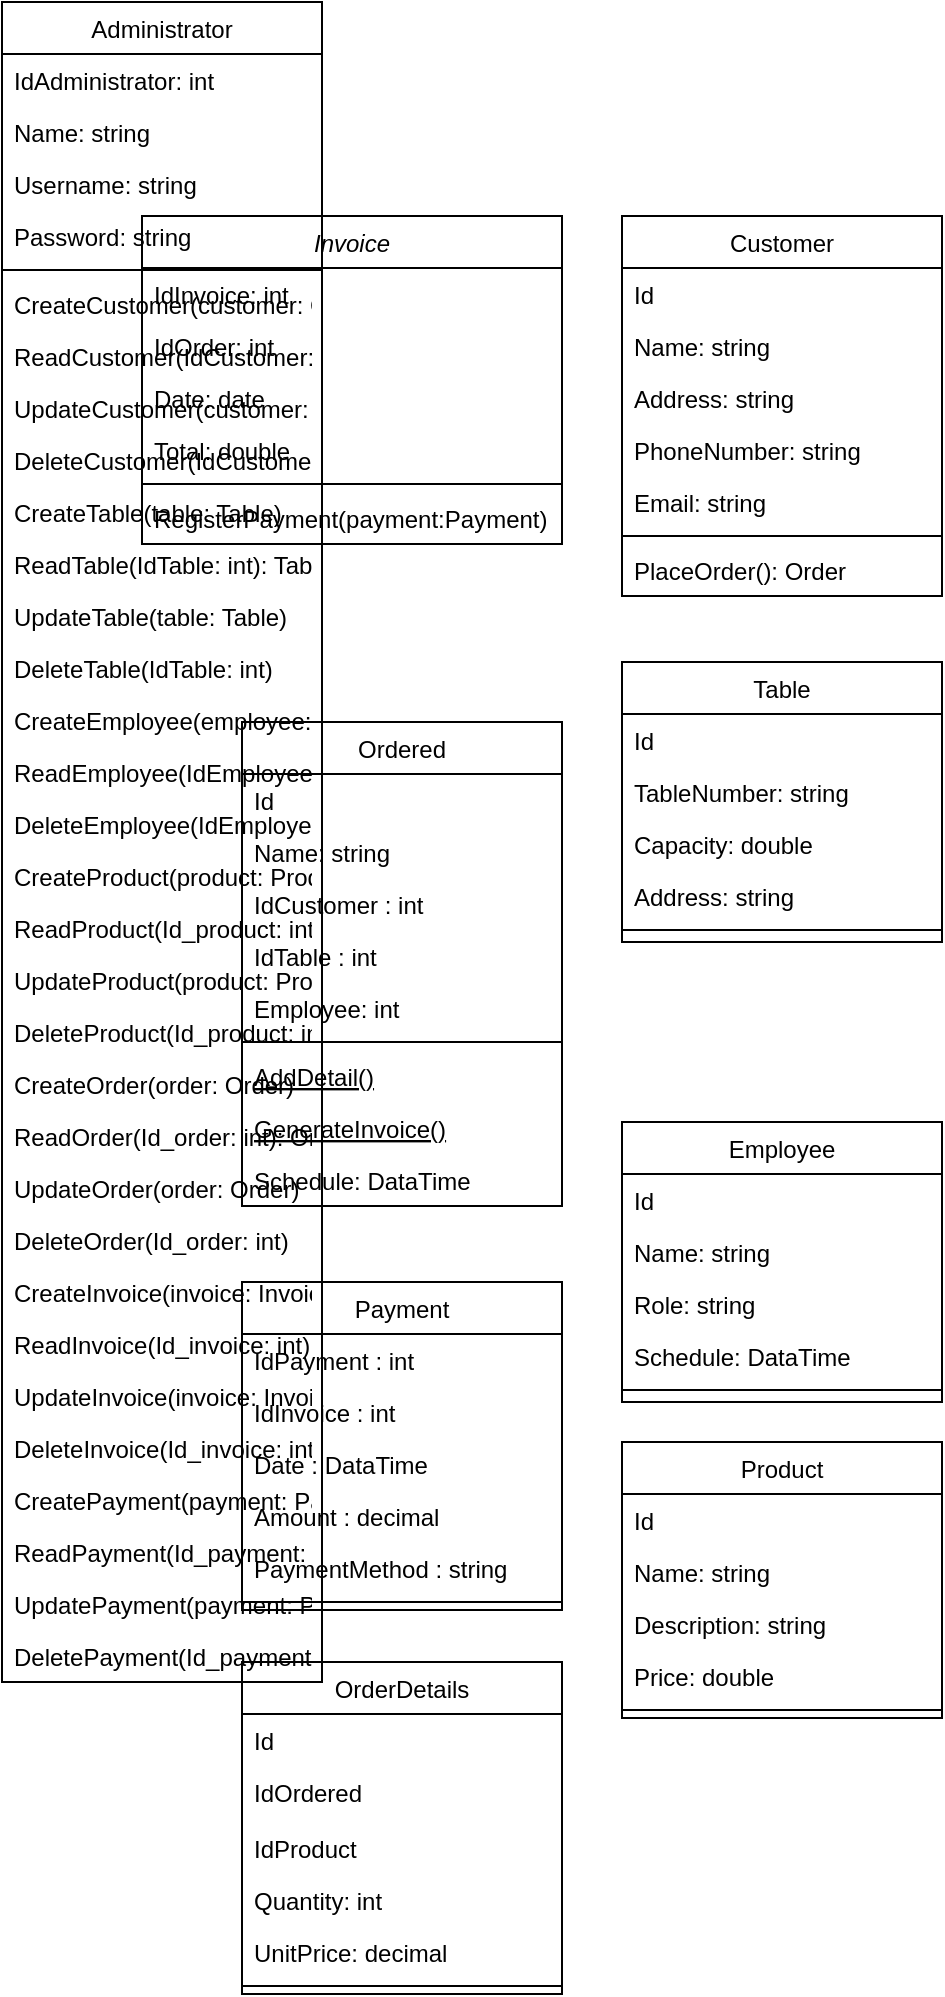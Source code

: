 <mxfile version="24.7.8" pages="2">
  <diagram id="C5RBs43oDa-KdzZeNtuy" name="Page-1">
    <mxGraphModel dx="340" dy="378" grid="1" gridSize="10" guides="1" tooltips="1" connect="1" arrows="1" fold="1" page="1" pageScale="1" pageWidth="827" pageHeight="1169" math="0" shadow="0">
      <root>
        <mxCell id="WIyWlLk6GJQsqaUBKTNV-0" />
        <mxCell id="WIyWlLk6GJQsqaUBKTNV-1" parent="WIyWlLk6GJQsqaUBKTNV-0" />
        <mxCell id="zkfFHV4jXpPFQw0GAbJ--0" value="Invoice" style="swimlane;fontStyle=2;align=center;verticalAlign=top;childLayout=stackLayout;horizontal=1;startSize=26;horizontalStack=0;resizeParent=1;resizeLast=0;collapsible=1;marginBottom=0;rounded=0;shadow=0;strokeWidth=1;" parent="WIyWlLk6GJQsqaUBKTNV-1" vertex="1">
          <mxGeometry x="70" y="107" width="210" height="164" as="geometry">
            <mxRectangle x="230" y="140" width="160" height="26" as="alternateBounds" />
          </mxGeometry>
        </mxCell>
        <mxCell id="zkfFHV4jXpPFQw0GAbJ--1" value="IdInvoice: int " style="text;align=left;verticalAlign=top;spacingLeft=4;spacingRight=4;overflow=hidden;rotatable=0;points=[[0,0.5],[1,0.5]];portConstraint=eastwest;" parent="zkfFHV4jXpPFQw0GAbJ--0" vertex="1">
          <mxGeometry y="26" width="210" height="26" as="geometry" />
        </mxCell>
        <mxCell id="zkfFHV4jXpPFQw0GAbJ--2" value="IdOrder: int" style="text;align=left;verticalAlign=top;spacingLeft=4;spacingRight=4;overflow=hidden;rotatable=0;points=[[0,0.5],[1,0.5]];portConstraint=eastwest;rounded=0;shadow=0;html=0;" parent="zkfFHV4jXpPFQw0GAbJ--0" vertex="1">
          <mxGeometry y="52" width="210" height="26" as="geometry" />
        </mxCell>
        <mxCell id="zkfFHV4jXpPFQw0GAbJ--3" value="Date: date" style="text;align=left;verticalAlign=top;spacingLeft=4;spacingRight=4;overflow=hidden;rotatable=0;points=[[0,0.5],[1,0.5]];portConstraint=eastwest;rounded=0;shadow=0;html=0;" parent="zkfFHV4jXpPFQw0GAbJ--0" vertex="1">
          <mxGeometry y="78" width="210" height="26" as="geometry" />
        </mxCell>
        <mxCell id="hzRRocNcZHsW6EGWAiS4-25" value="Total: double" style="text;align=left;verticalAlign=top;spacingLeft=4;spacingRight=4;overflow=hidden;rotatable=0;points=[[0,0.5],[1,0.5]];portConstraint=eastwest;rounded=0;shadow=0;html=0;" vertex="1" parent="zkfFHV4jXpPFQw0GAbJ--0">
          <mxGeometry y="104" width="210" height="26" as="geometry" />
        </mxCell>
        <mxCell id="zkfFHV4jXpPFQw0GAbJ--4" value="" style="line;html=1;strokeWidth=1;align=left;verticalAlign=middle;spacingTop=-1;spacingLeft=3;spacingRight=3;rotatable=0;labelPosition=right;points=[];portConstraint=eastwest;" parent="zkfFHV4jXpPFQw0GAbJ--0" vertex="1">
          <mxGeometry y="130" width="210" height="8" as="geometry" />
        </mxCell>
        <mxCell id="zkfFHV4jXpPFQw0GAbJ--5" value="RegisterPayment(payment:Payment)" style="text;align=left;verticalAlign=top;spacingLeft=4;spacingRight=4;overflow=hidden;rotatable=0;points=[[0,0.5],[1,0.5]];portConstraint=eastwest;" parent="zkfFHV4jXpPFQw0GAbJ--0" vertex="1">
          <mxGeometry y="138" width="210" height="26" as="geometry" />
        </mxCell>
        <mxCell id="zkfFHV4jXpPFQw0GAbJ--6" value="Ordered" style="swimlane;fontStyle=0;align=center;verticalAlign=top;childLayout=stackLayout;horizontal=1;startSize=26;horizontalStack=0;resizeParent=1;resizeLast=0;collapsible=1;marginBottom=0;rounded=0;shadow=0;strokeWidth=1;" parent="WIyWlLk6GJQsqaUBKTNV-1" vertex="1">
          <mxGeometry x="120" y="360" width="160" height="242" as="geometry">
            <mxRectangle x="130" y="380" width="160" height="26" as="alternateBounds" />
          </mxGeometry>
        </mxCell>
        <mxCell id="zkfFHV4jXpPFQw0GAbJ--7" value="Id" style="text;align=left;verticalAlign=top;spacingLeft=4;spacingRight=4;overflow=hidden;rotatable=0;points=[[0,0.5],[1,0.5]];portConstraint=eastwest;" parent="zkfFHV4jXpPFQw0GAbJ--6" vertex="1">
          <mxGeometry y="26" width="160" height="26" as="geometry" />
        </mxCell>
        <mxCell id="zkfFHV4jXpPFQw0GAbJ--8" value="Name: string" style="text;align=left;verticalAlign=top;spacingLeft=4;spacingRight=4;overflow=hidden;rotatable=0;points=[[0,0.5],[1,0.5]];portConstraint=eastwest;rounded=0;shadow=0;html=0;" parent="zkfFHV4jXpPFQw0GAbJ--6" vertex="1">
          <mxGeometry y="52" width="160" height="26" as="geometry" />
        </mxCell>
        <mxCell id="iAmSxObT79D5jh0mBVo4-14" value="IdCustomer : int" style="text;align=left;verticalAlign=top;spacingLeft=4;spacingRight=4;overflow=hidden;rotatable=0;points=[[0,0.5],[1,0.5]];portConstraint=eastwest;rounded=0;shadow=0;html=0;" vertex="1" parent="zkfFHV4jXpPFQw0GAbJ--6">
          <mxGeometry y="78" width="160" height="26" as="geometry" />
        </mxCell>
        <mxCell id="iAmSxObT79D5jh0mBVo4-15" value="IdTable : int" style="text;align=left;verticalAlign=top;spacingLeft=4;spacingRight=4;overflow=hidden;rotatable=0;points=[[0,0.5],[1,0.5]];portConstraint=eastwest;rounded=0;shadow=0;html=0;" vertex="1" parent="zkfFHV4jXpPFQw0GAbJ--6">
          <mxGeometry y="104" width="160" height="26" as="geometry" />
        </mxCell>
        <mxCell id="8gGXd_3OLNsaY1l45o4x-10" value="Employee: int" style="text;align=left;verticalAlign=top;spacingLeft=4;spacingRight=4;overflow=hidden;rotatable=0;points=[[0,0.5],[1,0.5]];portConstraint=eastwest;rounded=0;shadow=0;html=0;" vertex="1" parent="zkfFHV4jXpPFQw0GAbJ--6">
          <mxGeometry y="130" width="160" height="26" as="geometry" />
        </mxCell>
        <mxCell id="zkfFHV4jXpPFQw0GAbJ--9" value="" style="line;html=1;strokeWidth=1;align=left;verticalAlign=middle;spacingTop=-1;spacingLeft=3;spacingRight=3;rotatable=0;labelPosition=right;points=[];portConstraint=eastwest;" parent="zkfFHV4jXpPFQw0GAbJ--6" vertex="1">
          <mxGeometry y="156" width="160" height="8" as="geometry" />
        </mxCell>
        <mxCell id="zkfFHV4jXpPFQw0GAbJ--10" value="AddDetail()" style="text;align=left;verticalAlign=top;spacingLeft=4;spacingRight=4;overflow=hidden;rotatable=0;points=[[0,0.5],[1,0.5]];portConstraint=eastwest;fontStyle=4" parent="zkfFHV4jXpPFQw0GAbJ--6" vertex="1">
          <mxGeometry y="164" width="160" height="26" as="geometry" />
        </mxCell>
        <mxCell id="iAmSxObT79D5jh0mBVo4-19" value="GenerateInvoice()" style="text;align=left;verticalAlign=top;spacingLeft=4;spacingRight=4;overflow=hidden;rotatable=0;points=[[0,0.5],[1,0.5]];portConstraint=eastwest;fontStyle=4" vertex="1" parent="zkfFHV4jXpPFQw0GAbJ--6">
          <mxGeometry y="190" width="160" height="26" as="geometry" />
        </mxCell>
        <mxCell id="8gGXd_3OLNsaY1l45o4x-12" value="Schedule: DataTime" style="text;align=left;verticalAlign=top;spacingLeft=4;spacingRight=4;overflow=hidden;rotatable=0;points=[[0,0.5],[1,0.5]];portConstraint=eastwest;rounded=0;shadow=0;html=0;" vertex="1" parent="zkfFHV4jXpPFQw0GAbJ--6">
          <mxGeometry y="216" width="160" height="26" as="geometry" />
        </mxCell>
        <mxCell id="zkfFHV4jXpPFQw0GAbJ--17" value="Customer" style="swimlane;fontStyle=0;align=center;verticalAlign=top;childLayout=stackLayout;horizontal=1;startSize=26;horizontalStack=0;resizeParent=1;resizeLast=0;collapsible=1;marginBottom=0;rounded=0;shadow=0;strokeWidth=1;" parent="WIyWlLk6GJQsqaUBKTNV-1" vertex="1">
          <mxGeometry x="310" y="107" width="160" height="190" as="geometry">
            <mxRectangle x="550" y="140" width="160" height="26" as="alternateBounds" />
          </mxGeometry>
        </mxCell>
        <mxCell id="zkfFHV4jXpPFQw0GAbJ--18" value="Id" style="text;align=left;verticalAlign=top;spacingLeft=4;spacingRight=4;overflow=hidden;rotatable=0;points=[[0,0.5],[1,0.5]];portConstraint=eastwest;" parent="zkfFHV4jXpPFQw0GAbJ--17" vertex="1">
          <mxGeometry y="26" width="160" height="26" as="geometry" />
        </mxCell>
        <mxCell id="zkfFHV4jXpPFQw0GAbJ--19" value="Name: string" style="text;align=left;verticalAlign=top;spacingLeft=4;spacingRight=4;overflow=hidden;rotatable=0;points=[[0,0.5],[1,0.5]];portConstraint=eastwest;rounded=0;shadow=0;html=0;" parent="zkfFHV4jXpPFQw0GAbJ--17" vertex="1">
          <mxGeometry y="52" width="160" height="26" as="geometry" />
        </mxCell>
        <mxCell id="zkfFHV4jXpPFQw0GAbJ--20" value="Address: string" style="text;align=left;verticalAlign=top;spacingLeft=4;spacingRight=4;overflow=hidden;rotatable=0;points=[[0,0.5],[1,0.5]];portConstraint=eastwest;rounded=0;shadow=0;html=0;" parent="zkfFHV4jXpPFQw0GAbJ--17" vertex="1">
          <mxGeometry y="78" width="160" height="26" as="geometry" />
        </mxCell>
        <mxCell id="zkfFHV4jXpPFQw0GAbJ--22" value="PhoneNumber: string" style="text;align=left;verticalAlign=top;spacingLeft=4;spacingRight=4;overflow=hidden;rotatable=0;points=[[0,0.5],[1,0.5]];portConstraint=eastwest;rounded=0;shadow=0;html=0;" parent="zkfFHV4jXpPFQw0GAbJ--17" vertex="1">
          <mxGeometry y="104" width="160" height="26" as="geometry" />
        </mxCell>
        <mxCell id="hzRRocNcZHsW6EGWAiS4-0" value="Email: string" style="text;align=left;verticalAlign=top;spacingLeft=4;spacingRight=4;overflow=hidden;rotatable=0;points=[[0,0.5],[1,0.5]];portConstraint=eastwest;rounded=0;shadow=0;html=0;" vertex="1" parent="zkfFHV4jXpPFQw0GAbJ--17">
          <mxGeometry y="130" width="160" height="26" as="geometry" />
        </mxCell>
        <mxCell id="zkfFHV4jXpPFQw0GAbJ--23" value="" style="line;html=1;strokeWidth=1;align=left;verticalAlign=middle;spacingTop=-1;spacingLeft=3;spacingRight=3;rotatable=0;labelPosition=right;points=[];portConstraint=eastwest;" parent="zkfFHV4jXpPFQw0GAbJ--17" vertex="1">
          <mxGeometry y="156" width="160" height="8" as="geometry" />
        </mxCell>
        <mxCell id="zkfFHV4jXpPFQw0GAbJ--25" value="PlaceOrder(): Order" style="text;align=left;verticalAlign=top;spacingLeft=4;spacingRight=4;overflow=hidden;rotatable=0;points=[[0,0.5],[1,0.5]];portConstraint=eastwest;" parent="zkfFHV4jXpPFQw0GAbJ--17" vertex="1">
          <mxGeometry y="164" width="160" height="26" as="geometry" />
        </mxCell>
        <mxCell id="8gGXd_3OLNsaY1l45o4x-0" value="Table" style="swimlane;fontStyle=0;align=center;verticalAlign=top;childLayout=stackLayout;horizontal=1;startSize=26;horizontalStack=0;resizeParent=1;resizeLast=0;collapsible=1;marginBottom=0;rounded=0;shadow=0;strokeWidth=1;" vertex="1" parent="WIyWlLk6GJQsqaUBKTNV-1">
          <mxGeometry x="310" y="330" width="160" height="140" as="geometry">
            <mxRectangle x="130" y="380" width="160" height="26" as="alternateBounds" />
          </mxGeometry>
        </mxCell>
        <mxCell id="8gGXd_3OLNsaY1l45o4x-1" value="Id" style="text;align=left;verticalAlign=top;spacingLeft=4;spacingRight=4;overflow=hidden;rotatable=0;points=[[0,0.5],[1,0.5]];portConstraint=eastwest;" vertex="1" parent="8gGXd_3OLNsaY1l45o4x-0">
          <mxGeometry y="26" width="160" height="26" as="geometry" />
        </mxCell>
        <mxCell id="8gGXd_3OLNsaY1l45o4x-2" value="TableNumber: string" style="text;align=left;verticalAlign=top;spacingLeft=4;spacingRight=4;overflow=hidden;rotatable=0;points=[[0,0.5],[1,0.5]];portConstraint=eastwest;rounded=0;shadow=0;html=0;" vertex="1" parent="8gGXd_3OLNsaY1l45o4x-0">
          <mxGeometry y="52" width="160" height="26" as="geometry" />
        </mxCell>
        <mxCell id="8gGXd_3OLNsaY1l45o4x-6" value="Capacity: double" style="text;align=left;verticalAlign=top;spacingLeft=4;spacingRight=4;overflow=hidden;rotatable=0;points=[[0,0.5],[1,0.5]];portConstraint=eastwest;rounded=0;shadow=0;html=0;" vertex="1" parent="8gGXd_3OLNsaY1l45o4x-0">
          <mxGeometry y="78" width="160" height="26" as="geometry" />
        </mxCell>
        <mxCell id="8gGXd_3OLNsaY1l45o4x-7" value="Address: string" style="text;align=left;verticalAlign=top;spacingLeft=4;spacingRight=4;overflow=hidden;rotatable=0;points=[[0,0.5],[1,0.5]];portConstraint=eastwest;rounded=0;shadow=0;html=0;" vertex="1" parent="8gGXd_3OLNsaY1l45o4x-0">
          <mxGeometry y="104" width="160" height="26" as="geometry" />
        </mxCell>
        <mxCell id="8gGXd_3OLNsaY1l45o4x-3" value="" style="line;html=1;strokeWidth=1;align=left;verticalAlign=middle;spacingTop=-1;spacingLeft=3;spacingRight=3;rotatable=0;labelPosition=right;points=[];portConstraint=eastwest;" vertex="1" parent="8gGXd_3OLNsaY1l45o4x-0">
          <mxGeometry y="130" width="160" height="8" as="geometry" />
        </mxCell>
        <mxCell id="8gGXd_3OLNsaY1l45o4x-13" value="Employee" style="swimlane;fontStyle=0;align=center;verticalAlign=top;childLayout=stackLayout;horizontal=1;startSize=26;horizontalStack=0;resizeParent=1;resizeLast=0;collapsible=1;marginBottom=0;rounded=0;shadow=0;strokeWidth=1;" vertex="1" parent="WIyWlLk6GJQsqaUBKTNV-1">
          <mxGeometry x="310" y="560" width="160" height="140" as="geometry">
            <mxRectangle x="130" y="380" width="160" height="26" as="alternateBounds" />
          </mxGeometry>
        </mxCell>
        <mxCell id="8gGXd_3OLNsaY1l45o4x-14" value="Id" style="text;align=left;verticalAlign=top;spacingLeft=4;spacingRight=4;overflow=hidden;rotatable=0;points=[[0,0.5],[1,0.5]];portConstraint=eastwest;" vertex="1" parent="8gGXd_3OLNsaY1l45o4x-13">
          <mxGeometry y="26" width="160" height="26" as="geometry" />
        </mxCell>
        <mxCell id="8gGXd_3OLNsaY1l45o4x-15" value="Name: string" style="text;align=left;verticalAlign=top;spacingLeft=4;spacingRight=4;overflow=hidden;rotatable=0;points=[[0,0.5],[1,0.5]];portConstraint=eastwest;rounded=0;shadow=0;html=0;" vertex="1" parent="8gGXd_3OLNsaY1l45o4x-13">
          <mxGeometry y="52" width="160" height="26" as="geometry" />
        </mxCell>
        <mxCell id="8gGXd_3OLNsaY1l45o4x-16" value="Role: string" style="text;align=left;verticalAlign=top;spacingLeft=4;spacingRight=4;overflow=hidden;rotatable=0;points=[[0,0.5],[1,0.5]];portConstraint=eastwest;rounded=0;shadow=0;html=0;" vertex="1" parent="8gGXd_3OLNsaY1l45o4x-13">
          <mxGeometry y="78" width="160" height="26" as="geometry" />
        </mxCell>
        <mxCell id="8gGXd_3OLNsaY1l45o4x-17" value="Schedule: DataTime" style="text;align=left;verticalAlign=top;spacingLeft=4;spacingRight=4;overflow=hidden;rotatable=0;points=[[0,0.5],[1,0.5]];portConstraint=eastwest;rounded=0;shadow=0;html=0;" vertex="1" parent="8gGXd_3OLNsaY1l45o4x-13">
          <mxGeometry y="104" width="160" height="26" as="geometry" />
        </mxCell>
        <mxCell id="8gGXd_3OLNsaY1l45o4x-18" value="" style="line;html=1;strokeWidth=1;align=left;verticalAlign=middle;spacingTop=-1;spacingLeft=3;spacingRight=3;rotatable=0;labelPosition=right;points=[];portConstraint=eastwest;" vertex="1" parent="8gGXd_3OLNsaY1l45o4x-13">
          <mxGeometry y="130" width="160" height="8" as="geometry" />
        </mxCell>
        <mxCell id="hzRRocNcZHsW6EGWAiS4-16" value="Product" style="swimlane;fontStyle=0;align=center;verticalAlign=top;childLayout=stackLayout;horizontal=1;startSize=26;horizontalStack=0;resizeParent=1;resizeLast=0;collapsible=1;marginBottom=0;rounded=0;shadow=0;strokeWidth=1;" vertex="1" parent="WIyWlLk6GJQsqaUBKTNV-1">
          <mxGeometry x="310" y="720" width="160" height="138" as="geometry">
            <mxRectangle x="550" y="140" width="160" height="26" as="alternateBounds" />
          </mxGeometry>
        </mxCell>
        <mxCell id="hzRRocNcZHsW6EGWAiS4-17" value="Id" style="text;align=left;verticalAlign=top;spacingLeft=4;spacingRight=4;overflow=hidden;rotatable=0;points=[[0,0.5],[1,0.5]];portConstraint=eastwest;" vertex="1" parent="hzRRocNcZHsW6EGWAiS4-16">
          <mxGeometry y="26" width="160" height="26" as="geometry" />
        </mxCell>
        <mxCell id="hzRRocNcZHsW6EGWAiS4-18" value="Name: string" style="text;align=left;verticalAlign=top;spacingLeft=4;spacingRight=4;overflow=hidden;rotatable=0;points=[[0,0.5],[1,0.5]];portConstraint=eastwest;rounded=0;shadow=0;html=0;" vertex="1" parent="hzRRocNcZHsW6EGWAiS4-16">
          <mxGeometry y="52" width="160" height="26" as="geometry" />
        </mxCell>
        <mxCell id="hzRRocNcZHsW6EGWAiS4-19" value="Description: string" style="text;align=left;verticalAlign=top;spacingLeft=4;spacingRight=4;overflow=hidden;rotatable=0;points=[[0,0.5],[1,0.5]];portConstraint=eastwest;rounded=0;shadow=0;html=0;" vertex="1" parent="hzRRocNcZHsW6EGWAiS4-16">
          <mxGeometry y="78" width="160" height="26" as="geometry" />
        </mxCell>
        <mxCell id="hzRRocNcZHsW6EGWAiS4-20" value="Price: double" style="text;align=left;verticalAlign=top;spacingLeft=4;spacingRight=4;overflow=hidden;rotatable=0;points=[[0,0.5],[1,0.5]];portConstraint=eastwest;rounded=0;shadow=0;html=0;" vertex="1" parent="hzRRocNcZHsW6EGWAiS4-16">
          <mxGeometry y="104" width="160" height="26" as="geometry" />
        </mxCell>
        <mxCell id="hzRRocNcZHsW6EGWAiS4-22" value="" style="line;html=1;strokeWidth=1;align=left;verticalAlign=middle;spacingTop=-1;spacingLeft=3;spacingRight=3;rotatable=0;labelPosition=right;points=[];portConstraint=eastwest;" vertex="1" parent="hzRRocNcZHsW6EGWAiS4-16">
          <mxGeometry y="130" width="160" height="8" as="geometry" />
        </mxCell>
        <mxCell id="iAmSxObT79D5jh0mBVo4-26" value="Payment" style="swimlane;fontStyle=0;align=center;verticalAlign=top;childLayout=stackLayout;horizontal=1;startSize=26;horizontalStack=0;resizeParent=1;resizeLast=0;collapsible=1;marginBottom=0;rounded=0;shadow=0;strokeWidth=1;" vertex="1" parent="WIyWlLk6GJQsqaUBKTNV-1">
          <mxGeometry x="120" y="640" width="160" height="164" as="geometry">
            <mxRectangle x="130" y="380" width="160" height="26" as="alternateBounds" />
          </mxGeometry>
        </mxCell>
        <mxCell id="iAmSxObT79D5jh0mBVo4-27" value="IdPayment : int" style="text;align=left;verticalAlign=top;spacingLeft=4;spacingRight=4;overflow=hidden;rotatable=0;points=[[0,0.5],[1,0.5]];portConstraint=eastwest;" vertex="1" parent="iAmSxObT79D5jh0mBVo4-26">
          <mxGeometry y="26" width="160" height="26" as="geometry" />
        </mxCell>
        <mxCell id="iAmSxObT79D5jh0mBVo4-35" value="IdInvoice : int" style="text;align=left;verticalAlign=top;spacingLeft=4;spacingRight=4;overflow=hidden;rotatable=0;points=[[0,0.5],[1,0.5]];portConstraint=eastwest;" vertex="1" parent="iAmSxObT79D5jh0mBVo4-26">
          <mxGeometry y="52" width="160" height="26" as="geometry" />
        </mxCell>
        <mxCell id="iAmSxObT79D5jh0mBVo4-28" value="Date : DataTime" style="text;align=left;verticalAlign=top;spacingLeft=4;spacingRight=4;overflow=hidden;rotatable=0;points=[[0,0.5],[1,0.5]];portConstraint=eastwest;rounded=0;shadow=0;html=0;" vertex="1" parent="iAmSxObT79D5jh0mBVo4-26">
          <mxGeometry y="78" width="160" height="26" as="geometry" />
        </mxCell>
        <mxCell id="iAmSxObT79D5jh0mBVo4-29" value="Amount : decimal" style="text;align=left;verticalAlign=top;spacingLeft=4;spacingRight=4;overflow=hidden;rotatable=0;points=[[0,0.5],[1,0.5]];portConstraint=eastwest;rounded=0;shadow=0;html=0;" vertex="1" parent="iAmSxObT79D5jh0mBVo4-26">
          <mxGeometry y="104" width="160" height="26" as="geometry" />
        </mxCell>
        <mxCell id="iAmSxObT79D5jh0mBVo4-30" value="PaymentMethod : string" style="text;align=left;verticalAlign=top;spacingLeft=4;spacingRight=4;overflow=hidden;rotatable=0;points=[[0,0.5],[1,0.5]];portConstraint=eastwest;rounded=0;shadow=0;html=0;" vertex="1" parent="iAmSxObT79D5jh0mBVo4-26">
          <mxGeometry y="130" width="160" height="26" as="geometry" />
        </mxCell>
        <mxCell id="iAmSxObT79D5jh0mBVo4-32" value="" style="line;html=1;strokeWidth=1;align=left;verticalAlign=middle;spacingTop=-1;spacingLeft=3;spacingRight=3;rotatable=0;labelPosition=right;points=[];portConstraint=eastwest;" vertex="1" parent="iAmSxObT79D5jh0mBVo4-26">
          <mxGeometry y="156" width="160" height="8" as="geometry" />
        </mxCell>
        <mxCell id="8gGXd_3OLNsaY1l45o4x-22" value="OrderDetails" style="swimlane;fontStyle=0;align=center;verticalAlign=top;childLayout=stackLayout;horizontal=1;startSize=26;horizontalStack=0;resizeParent=1;resizeLast=0;collapsible=1;marginBottom=0;rounded=0;shadow=0;strokeWidth=1;" vertex="1" parent="WIyWlLk6GJQsqaUBKTNV-1">
          <mxGeometry x="120" y="830" width="160" height="166" as="geometry">
            <mxRectangle x="130" y="380" width="160" height="26" as="alternateBounds" />
          </mxGeometry>
        </mxCell>
        <mxCell id="8gGXd_3OLNsaY1l45o4x-23" value="Id" style="text;align=left;verticalAlign=top;spacingLeft=4;spacingRight=4;overflow=hidden;rotatable=0;points=[[0,0.5],[1,0.5]];portConstraint=eastwest;" vertex="1" parent="8gGXd_3OLNsaY1l45o4x-22">
          <mxGeometry y="26" width="160" height="26" as="geometry" />
        </mxCell>
        <mxCell id="8gGXd_3OLNsaY1l45o4x-24" value="IdOrdered" style="text;align=left;verticalAlign=top;spacingLeft=4;spacingRight=4;overflow=hidden;rotatable=0;points=[[0,0.5],[1,0.5]];portConstraint=eastwest;rounded=0;shadow=0;html=0;" vertex="1" parent="8gGXd_3OLNsaY1l45o4x-22">
          <mxGeometry y="52" width="160" height="28" as="geometry" />
        </mxCell>
        <mxCell id="8gGXd_3OLNsaY1l45o4x-25" value="IdProduct" style="text;align=left;verticalAlign=top;spacingLeft=4;spacingRight=4;overflow=hidden;rotatable=0;points=[[0,0.5],[1,0.5]];portConstraint=eastwest;rounded=0;shadow=0;html=0;" vertex="1" parent="8gGXd_3OLNsaY1l45o4x-22">
          <mxGeometry y="80" width="160" height="26" as="geometry" />
        </mxCell>
        <mxCell id="8gGXd_3OLNsaY1l45o4x-26" value="Quantity: int" style="text;align=left;verticalAlign=top;spacingLeft=4;spacingRight=4;overflow=hidden;rotatable=0;points=[[0,0.5],[1,0.5]];portConstraint=eastwest;rounded=0;shadow=0;html=0;" vertex="1" parent="8gGXd_3OLNsaY1l45o4x-22">
          <mxGeometry y="106" width="160" height="26" as="geometry" />
        </mxCell>
        <mxCell id="8gGXd_3OLNsaY1l45o4x-34" value="UnitPrice: decimal" style="text;align=left;verticalAlign=top;spacingLeft=4;spacingRight=4;overflow=hidden;rotatable=0;points=[[0,0.5],[1,0.5]];portConstraint=eastwest;rounded=0;shadow=0;html=0;" vertex="1" parent="8gGXd_3OLNsaY1l45o4x-22">
          <mxGeometry y="132" width="160" height="26" as="geometry" />
        </mxCell>
        <mxCell id="8gGXd_3OLNsaY1l45o4x-27" value="" style="line;html=1;strokeWidth=1;align=left;verticalAlign=middle;spacingTop=-1;spacingLeft=3;spacingRight=3;rotatable=0;labelPosition=right;points=[];portConstraint=eastwest;" vertex="1" parent="8gGXd_3OLNsaY1l45o4x-22">
          <mxGeometry y="158" width="160" height="8" as="geometry" />
        </mxCell>
        <mxCell id="hzRRocNcZHsW6EGWAiS4-26" value="Administrator" style="swimlane;fontStyle=0;align=center;verticalAlign=top;childLayout=stackLayout;horizontal=1;startSize=26;horizontalStack=0;resizeParent=1;resizeLast=0;collapsible=1;marginBottom=0;rounded=0;shadow=0;strokeWidth=1;" vertex="1" parent="WIyWlLk6GJQsqaUBKTNV-1">
          <mxGeometry width="160" height="840" as="geometry">
            <mxRectangle x="550" y="140" width="160" height="26" as="alternateBounds" />
          </mxGeometry>
        </mxCell>
        <mxCell id="hzRRocNcZHsW6EGWAiS4-27" value="IdAdministrator: int" style="text;align=left;verticalAlign=top;spacingLeft=4;spacingRight=4;overflow=hidden;rotatable=0;points=[[0,0.5],[1,0.5]];portConstraint=eastwest;" vertex="1" parent="hzRRocNcZHsW6EGWAiS4-26">
          <mxGeometry y="26" width="160" height="26" as="geometry" />
        </mxCell>
        <mxCell id="hzRRocNcZHsW6EGWAiS4-28" value="Name: string" style="text;align=left;verticalAlign=top;spacingLeft=4;spacingRight=4;overflow=hidden;rotatable=0;points=[[0,0.5],[1,0.5]];portConstraint=eastwest;rounded=0;shadow=0;html=0;" vertex="1" parent="hzRRocNcZHsW6EGWAiS4-26">
          <mxGeometry y="52" width="160" height="26" as="geometry" />
        </mxCell>
        <mxCell id="hzRRocNcZHsW6EGWAiS4-29" value="Username: string" style="text;align=left;verticalAlign=top;spacingLeft=4;spacingRight=4;overflow=hidden;rotatable=0;points=[[0,0.5],[1,0.5]];portConstraint=eastwest;rounded=0;shadow=0;html=0;" vertex="1" parent="hzRRocNcZHsW6EGWAiS4-26">
          <mxGeometry y="78" width="160" height="26" as="geometry" />
        </mxCell>
        <mxCell id="hzRRocNcZHsW6EGWAiS4-30" value="Password: string" style="text;align=left;verticalAlign=top;spacingLeft=4;spacingRight=4;overflow=hidden;rotatable=0;points=[[0,0.5],[1,0.5]];portConstraint=eastwest;rounded=0;shadow=0;html=0;" vertex="1" parent="hzRRocNcZHsW6EGWAiS4-26">
          <mxGeometry y="104" width="160" height="26" as="geometry" />
        </mxCell>
        <mxCell id="hzRRocNcZHsW6EGWAiS4-31" value="" style="line;html=1;strokeWidth=1;align=left;verticalAlign=middle;spacingTop=-1;spacingLeft=3;spacingRight=3;rotatable=0;labelPosition=right;points=[];portConstraint=eastwest;" vertex="1" parent="hzRRocNcZHsW6EGWAiS4-26">
          <mxGeometry y="130" width="160" height="8" as="geometry" />
        </mxCell>
        <mxCell id="hzRRocNcZHsW6EGWAiS4-39" value="CreateCustomer(customer: Customer)" style="text;align=left;verticalAlign=top;spacingLeft=4;spacingRight=4;overflow=hidden;rotatable=0;points=[[0,0.5],[1,0.5]];portConstraint=eastwest;rounded=0;shadow=0;html=0;" vertex="1" parent="hzRRocNcZHsW6EGWAiS4-26">
          <mxGeometry y="138" width="160" height="26" as="geometry" />
        </mxCell>
        <mxCell id="hzRRocNcZHsW6EGWAiS4-40" value="ReadCustomer(IdCustomer: int): Customer" style="text;align=left;verticalAlign=top;spacingLeft=4;spacingRight=4;overflow=hidden;rotatable=0;points=[[0,0.5],[1,0.5]];portConstraint=eastwest;rounded=0;shadow=0;html=0;" vertex="1" parent="hzRRocNcZHsW6EGWAiS4-26">
          <mxGeometry y="164" width="160" height="26" as="geometry" />
        </mxCell>
        <mxCell id="hzRRocNcZHsW6EGWAiS4-41" value="UpdateCustomer(customer: Customer)" style="text;align=left;verticalAlign=top;spacingLeft=4;spacingRight=4;overflow=hidden;rotatable=0;points=[[0,0.5],[1,0.5]];portConstraint=eastwest;rounded=0;shadow=0;html=0;" vertex="1" parent="hzRRocNcZHsW6EGWAiS4-26">
          <mxGeometry y="190" width="160" height="26" as="geometry" />
        </mxCell>
        <mxCell id="hzRRocNcZHsW6EGWAiS4-42" value="DeleteCustomer(IdCustomer: int)" style="text;align=left;verticalAlign=top;spacingLeft=4;spacingRight=4;overflow=hidden;rotatable=0;points=[[0,0.5],[1,0.5]];portConstraint=eastwest;rounded=0;shadow=0;html=0;" vertex="1" parent="hzRRocNcZHsW6EGWAiS4-26">
          <mxGeometry y="216" width="160" height="26" as="geometry" />
        </mxCell>
        <mxCell id="hzRRocNcZHsW6EGWAiS4-43" value="CreateTable(table: Table)" style="text;align=left;verticalAlign=top;spacingLeft=4;spacingRight=4;overflow=hidden;rotatable=0;points=[[0,0.5],[1,0.5]];portConstraint=eastwest;rounded=0;shadow=0;html=0;" vertex="1" parent="hzRRocNcZHsW6EGWAiS4-26">
          <mxGeometry y="242" width="160" height="26" as="geometry" />
        </mxCell>
        <mxCell id="hzRRocNcZHsW6EGWAiS4-44" value="ReadTable(IdTable: int): Table" style="text;align=left;verticalAlign=top;spacingLeft=4;spacingRight=4;overflow=hidden;rotatable=0;points=[[0,0.5],[1,0.5]];portConstraint=eastwest;rounded=0;shadow=0;html=0;" vertex="1" parent="hzRRocNcZHsW6EGWAiS4-26">
          <mxGeometry y="268" width="160" height="26" as="geometry" />
        </mxCell>
        <mxCell id="hzRRocNcZHsW6EGWAiS4-45" value="UpdateTable(table: Table)" style="text;align=left;verticalAlign=top;spacingLeft=4;spacingRight=4;overflow=hidden;rotatable=0;points=[[0,0.5],[1,0.5]];portConstraint=eastwest;rounded=0;shadow=0;html=0;" vertex="1" parent="hzRRocNcZHsW6EGWAiS4-26">
          <mxGeometry y="294" width="160" height="26" as="geometry" />
        </mxCell>
        <mxCell id="hzRRocNcZHsW6EGWAiS4-46" value="DeleteTable(IdTable: int)" style="text;align=left;verticalAlign=top;spacingLeft=4;spacingRight=4;overflow=hidden;rotatable=0;points=[[0,0.5],[1,0.5]];portConstraint=eastwest;rounded=0;shadow=0;html=0;" vertex="1" parent="hzRRocNcZHsW6EGWAiS4-26">
          <mxGeometry y="320" width="160" height="26" as="geometry" />
        </mxCell>
        <mxCell id="hzRRocNcZHsW6EGWAiS4-47" value="CreateEmployee(employee: Employee)" style="text;align=left;verticalAlign=top;spacingLeft=4;spacingRight=4;overflow=hidden;rotatable=0;points=[[0,0.5],[1,0.5]];portConstraint=eastwest;rounded=0;shadow=0;html=0;" vertex="1" parent="hzRRocNcZHsW6EGWAiS4-26">
          <mxGeometry y="346" width="160" height="26" as="geometry" />
        </mxCell>
        <mxCell id="hzRRocNcZHsW6EGWAiS4-48" value="ReadEmployee(IdEmployee: int): Employee" style="text;align=left;verticalAlign=top;spacingLeft=4;spacingRight=4;overflow=hidden;rotatable=0;points=[[0,0.5],[1,0.5]];portConstraint=eastwest;rounded=0;shadow=0;html=0;" vertex="1" parent="hzRRocNcZHsW6EGWAiS4-26">
          <mxGeometry y="372" width="160" height="26" as="geometry" />
        </mxCell>
        <mxCell id="hzRRocNcZHsW6EGWAiS4-49" value="DeleteEmployee(IdEmployee: int)" style="text;align=left;verticalAlign=top;spacingLeft=4;spacingRight=4;overflow=hidden;rotatable=0;points=[[0,0.5],[1,0.5]];portConstraint=eastwest;rounded=0;shadow=0;html=0;" vertex="1" parent="hzRRocNcZHsW6EGWAiS4-26">
          <mxGeometry y="398" width="160" height="26" as="geometry" />
        </mxCell>
        <mxCell id="hzRRocNcZHsW6EGWAiS4-50" value="CreateProduct(product: Product)" style="text;align=left;verticalAlign=top;spacingLeft=4;spacingRight=4;overflow=hidden;rotatable=0;points=[[0,0.5],[1,0.5]];portConstraint=eastwest;rounded=0;shadow=0;html=0;" vertex="1" parent="hzRRocNcZHsW6EGWAiS4-26">
          <mxGeometry y="424" width="160" height="26" as="geometry" />
        </mxCell>
        <mxCell id="hzRRocNcZHsW6EGWAiS4-51" value="ReadProduct(Id_product: int): Product" style="text;align=left;verticalAlign=top;spacingLeft=4;spacingRight=4;overflow=hidden;rotatable=0;points=[[0,0.5],[1,0.5]];portConstraint=eastwest;rounded=0;shadow=0;html=0;" vertex="1" parent="hzRRocNcZHsW6EGWAiS4-26">
          <mxGeometry y="450" width="160" height="26" as="geometry" />
        </mxCell>
        <mxCell id="hzRRocNcZHsW6EGWAiS4-52" value="UpdateProduct(product: Product)" style="text;align=left;verticalAlign=top;spacingLeft=4;spacingRight=4;overflow=hidden;rotatable=0;points=[[0,0.5],[1,0.5]];portConstraint=eastwest;rounded=0;shadow=0;html=0;" vertex="1" parent="hzRRocNcZHsW6EGWAiS4-26">
          <mxGeometry y="476" width="160" height="26" as="geometry" />
        </mxCell>
        <mxCell id="hzRRocNcZHsW6EGWAiS4-53" value="DeleteProduct(Id_product: int)" style="text;align=left;verticalAlign=top;spacingLeft=4;spacingRight=4;overflow=hidden;rotatable=0;points=[[0,0.5],[1,0.5]];portConstraint=eastwest;rounded=0;shadow=0;html=0;" vertex="1" parent="hzRRocNcZHsW6EGWAiS4-26">
          <mxGeometry y="502" width="160" height="26" as="geometry" />
        </mxCell>
        <mxCell id="hzRRocNcZHsW6EGWAiS4-54" value="CreateOrder(order: Order)" style="text;align=left;verticalAlign=top;spacingLeft=4;spacingRight=4;overflow=hidden;rotatable=0;points=[[0,0.5],[1,0.5]];portConstraint=eastwest;rounded=0;shadow=0;html=0;" vertex="1" parent="hzRRocNcZHsW6EGWAiS4-26">
          <mxGeometry y="528" width="160" height="26" as="geometry" />
        </mxCell>
        <mxCell id="hzRRocNcZHsW6EGWAiS4-55" value="ReadOrder(Id_order: int): Order" style="text;align=left;verticalAlign=top;spacingLeft=4;spacingRight=4;overflow=hidden;rotatable=0;points=[[0,0.5],[1,0.5]];portConstraint=eastwest;rounded=0;shadow=0;html=0;" vertex="1" parent="hzRRocNcZHsW6EGWAiS4-26">
          <mxGeometry y="554" width="160" height="26" as="geometry" />
        </mxCell>
        <mxCell id="hzRRocNcZHsW6EGWAiS4-58" value="UpdateOrder(order: Order)" style="text;align=left;verticalAlign=top;spacingLeft=4;spacingRight=4;overflow=hidden;rotatable=0;points=[[0,0.5],[1,0.5]];portConstraint=eastwest;rounded=0;shadow=0;html=0;" vertex="1" parent="hzRRocNcZHsW6EGWAiS4-26">
          <mxGeometry y="580" width="160" height="26" as="geometry" />
        </mxCell>
        <mxCell id="hzRRocNcZHsW6EGWAiS4-59" value="DeleteOrder(Id_order: int)" style="text;align=left;verticalAlign=top;spacingLeft=4;spacingRight=4;overflow=hidden;rotatable=0;points=[[0,0.5],[1,0.5]];portConstraint=eastwest;rounded=0;shadow=0;html=0;" vertex="1" parent="hzRRocNcZHsW6EGWAiS4-26">
          <mxGeometry y="606" width="160" height="26" as="geometry" />
        </mxCell>
        <mxCell id="hzRRocNcZHsW6EGWAiS4-60" value="CreateInvoice(invoice: Invoice)" style="text;align=left;verticalAlign=top;spacingLeft=4;spacingRight=4;overflow=hidden;rotatable=0;points=[[0,0.5],[1,0.5]];portConstraint=eastwest;rounded=0;shadow=0;html=0;" vertex="1" parent="hzRRocNcZHsW6EGWAiS4-26">
          <mxGeometry y="632" width="160" height="26" as="geometry" />
        </mxCell>
        <mxCell id="hzRRocNcZHsW6EGWAiS4-61" value="ReadInvoice(Id_invoice: int): Invoice" style="text;align=left;verticalAlign=top;spacingLeft=4;spacingRight=4;overflow=hidden;rotatable=0;points=[[0,0.5],[1,0.5]];portConstraint=eastwest;rounded=0;shadow=0;html=0;" vertex="1" parent="hzRRocNcZHsW6EGWAiS4-26">
          <mxGeometry y="658" width="160" height="26" as="geometry" />
        </mxCell>
        <mxCell id="hzRRocNcZHsW6EGWAiS4-63" value="UpdateInvoice(invoice: Invoice)" style="text;align=left;verticalAlign=top;spacingLeft=4;spacingRight=4;overflow=hidden;rotatable=0;points=[[0,0.5],[1,0.5]];portConstraint=eastwest;rounded=0;shadow=0;html=0;" vertex="1" parent="hzRRocNcZHsW6EGWAiS4-26">
          <mxGeometry y="684" width="160" height="26" as="geometry" />
        </mxCell>
        <mxCell id="hzRRocNcZHsW6EGWAiS4-62" value="DeleteInvoice(Id_invoice: int)" style="text;align=left;verticalAlign=top;spacingLeft=4;spacingRight=4;overflow=hidden;rotatable=0;points=[[0,0.5],[1,0.5]];portConstraint=eastwest;rounded=0;shadow=0;html=0;" vertex="1" parent="hzRRocNcZHsW6EGWAiS4-26">
          <mxGeometry y="710" width="160" height="26" as="geometry" />
        </mxCell>
        <mxCell id="hzRRocNcZHsW6EGWAiS4-67" value="CreatePayment(payment: Payment)" style="text;align=left;verticalAlign=top;spacingLeft=4;spacingRight=4;overflow=hidden;rotatable=0;points=[[0,0.5],[1,0.5]];portConstraint=eastwest;rounded=0;shadow=0;html=0;" vertex="1" parent="hzRRocNcZHsW6EGWAiS4-26">
          <mxGeometry y="736" width="160" height="26" as="geometry" />
        </mxCell>
        <mxCell id="hzRRocNcZHsW6EGWAiS4-66" value="ReadPayment(Id_payment: int): Payment" style="text;align=left;verticalAlign=top;spacingLeft=4;spacingRight=4;overflow=hidden;rotatable=0;points=[[0,0.5],[1,0.5]];portConstraint=eastwest;rounded=0;shadow=0;html=0;" vertex="1" parent="hzRRocNcZHsW6EGWAiS4-26">
          <mxGeometry y="762" width="160" height="26" as="geometry" />
        </mxCell>
        <mxCell id="hzRRocNcZHsW6EGWAiS4-65" value="UpdatePayment(payment: Payment)" style="text;align=left;verticalAlign=top;spacingLeft=4;spacingRight=4;overflow=hidden;rotatable=0;points=[[0,0.5],[1,0.5]];portConstraint=eastwest;rounded=0;shadow=0;html=0;" vertex="1" parent="hzRRocNcZHsW6EGWAiS4-26">
          <mxGeometry y="788" width="160" height="26" as="geometry" />
        </mxCell>
        <mxCell id="hzRRocNcZHsW6EGWAiS4-64" value="DeletePayment(Id_payment: int)" style="text;align=left;verticalAlign=top;spacingLeft=4;spacingRight=4;overflow=hidden;rotatable=0;points=[[0,0.5],[1,0.5]];portConstraint=eastwest;rounded=0;shadow=0;html=0;" vertex="1" parent="hzRRocNcZHsW6EGWAiS4-26">
          <mxGeometry y="814" width="160" height="26" as="geometry" />
        </mxCell>
      </root>
    </mxGraphModel>
  </diagram>
  <diagram id="oRfcZlHTF9yXRUco8PAp" name="ER">
    <mxGraphModel dx="1344" dy="818" grid="1" gridSize="10" guides="1" tooltips="1" connect="1" arrows="1" fold="1" page="1" pageScale="1" pageWidth="827" pageHeight="1169" math="0" shadow="0">
      <root>
        <mxCell id="0" />
        <mxCell id="1" parent="0" />
        <mxCell id="fhPGWvr24iVh2x5AtNdL-26" value="Table" style="swimlane;fontStyle=0;align=center;verticalAlign=top;childLayout=stackLayout;horizontal=1;startSize=26;horizontalStack=0;resizeParent=1;resizeLast=0;collapsible=1;marginBottom=0;rounded=0;shadow=0;strokeWidth=1;" parent="1" vertex="1">
          <mxGeometry x="310" y="330" width="160" height="140" as="geometry">
            <mxRectangle x="130" y="380" width="160" height="26" as="alternateBounds" />
          </mxGeometry>
        </mxCell>
        <mxCell id="fhPGWvr24iVh2x5AtNdL-27" value="Id" style="text;align=left;verticalAlign=top;spacingLeft=4;spacingRight=4;overflow=hidden;rotatable=0;points=[[0,0.5],[1,0.5]];portConstraint=eastwest;" parent="fhPGWvr24iVh2x5AtNdL-26" vertex="1">
          <mxGeometry y="26" width="160" height="26" as="geometry" />
        </mxCell>
        <mxCell id="fhPGWvr24iVh2x5AtNdL-28" value="TableNumber: string" style="text;align=left;verticalAlign=top;spacingLeft=4;spacingRight=4;overflow=hidden;rotatable=0;points=[[0,0.5],[1,0.5]];portConstraint=eastwest;rounded=0;shadow=0;html=0;" parent="fhPGWvr24iVh2x5AtNdL-26" vertex="1">
          <mxGeometry y="52" width="160" height="26" as="geometry" />
        </mxCell>
        <mxCell id="fhPGWvr24iVh2x5AtNdL-29" value="Capacity: double" style="text;align=left;verticalAlign=top;spacingLeft=4;spacingRight=4;overflow=hidden;rotatable=0;points=[[0,0.5],[1,0.5]];portConstraint=eastwest;rounded=0;shadow=0;html=0;" parent="fhPGWvr24iVh2x5AtNdL-26" vertex="1">
          <mxGeometry y="78" width="160" height="26" as="geometry" />
        </mxCell>
        <mxCell id="fhPGWvr24iVh2x5AtNdL-30" value="Address: string" style="text;align=left;verticalAlign=top;spacingLeft=4;spacingRight=4;overflow=hidden;rotatable=0;points=[[0,0.5],[1,0.5]];portConstraint=eastwest;rounded=0;shadow=0;html=0;" parent="fhPGWvr24iVh2x5AtNdL-26" vertex="1">
          <mxGeometry y="104" width="160" height="26" as="geometry" />
        </mxCell>
        <mxCell id="fhPGWvr24iVh2x5AtNdL-31" value="" style="line;html=1;strokeWidth=1;align=left;verticalAlign=middle;spacingTop=-1;spacingLeft=3;spacingRight=3;rotatable=0;labelPosition=right;points=[];portConstraint=eastwest;" parent="fhPGWvr24iVh2x5AtNdL-26" vertex="1">
          <mxGeometry y="130" width="160" height="8" as="geometry" />
        </mxCell>
        <mxCell id="fhPGWvr24iVh2x5AtNdL-32" value="Employee" style="swimlane;fontStyle=0;align=center;verticalAlign=top;childLayout=stackLayout;horizontal=1;startSize=26;horizontalStack=0;resizeParent=1;resizeLast=0;collapsible=1;marginBottom=0;rounded=0;shadow=0;strokeWidth=1;" parent="1" vertex="1">
          <mxGeometry x="310" y="560" width="130" height="140" as="geometry">
            <mxRectangle x="130" y="380" width="160" height="26" as="alternateBounds" />
          </mxGeometry>
        </mxCell>
        <mxCell id="fhPGWvr24iVh2x5AtNdL-33" value="Id" style="text;align=left;verticalAlign=top;spacingLeft=4;spacingRight=4;overflow=hidden;rotatable=0;points=[[0,0.5],[1,0.5]];portConstraint=eastwest;" parent="fhPGWvr24iVh2x5AtNdL-32" vertex="1">
          <mxGeometry y="26" width="130" height="26" as="geometry" />
        </mxCell>
        <mxCell id="fhPGWvr24iVh2x5AtNdL-34" value="Name: string" style="text;align=left;verticalAlign=top;spacingLeft=4;spacingRight=4;overflow=hidden;rotatable=0;points=[[0,0.5],[1,0.5]];portConstraint=eastwest;rounded=0;shadow=0;html=0;" parent="fhPGWvr24iVh2x5AtNdL-32" vertex="1">
          <mxGeometry y="52" width="130" height="26" as="geometry" />
        </mxCell>
        <mxCell id="fhPGWvr24iVh2x5AtNdL-35" value="Role: string" style="text;align=left;verticalAlign=top;spacingLeft=4;spacingRight=4;overflow=hidden;rotatable=0;points=[[0,0.5],[1,0.5]];portConstraint=eastwest;rounded=0;shadow=0;html=0;" parent="fhPGWvr24iVh2x5AtNdL-32" vertex="1">
          <mxGeometry y="78" width="130" height="26" as="geometry" />
        </mxCell>
        <mxCell id="fhPGWvr24iVh2x5AtNdL-36" value="Schedule: DataTime" style="text;align=left;verticalAlign=top;spacingLeft=4;spacingRight=4;overflow=hidden;rotatable=0;points=[[0,0.5],[1,0.5]];portConstraint=eastwest;rounded=0;shadow=0;html=0;" parent="fhPGWvr24iVh2x5AtNdL-32" vertex="1">
          <mxGeometry y="104" width="130" height="26" as="geometry" />
        </mxCell>
        <mxCell id="fhPGWvr24iVh2x5AtNdL-37" value="" style="line;html=1;strokeWidth=1;align=left;verticalAlign=middle;spacingTop=-1;spacingLeft=3;spacingRight=3;rotatable=0;labelPosition=right;points=[];portConstraint=eastwest;" parent="fhPGWvr24iVh2x5AtNdL-32" vertex="1">
          <mxGeometry y="130" width="130" height="8" as="geometry" />
        </mxCell>
        <mxCell id="fhPGWvr24iVh2x5AtNdL-51" value="OrderDetails" style="swimlane;fontStyle=0;align=center;verticalAlign=top;childLayout=stackLayout;horizontal=1;startSize=26;horizontalStack=0;resizeParent=1;resizeLast=0;collapsible=1;marginBottom=0;rounded=0;shadow=0;strokeWidth=1;" parent="1" vertex="1">
          <mxGeometry x="120" y="830" width="160" height="166" as="geometry">
            <mxRectangle x="130" y="380" width="160" height="26" as="alternateBounds" />
          </mxGeometry>
        </mxCell>
        <mxCell id="fhPGWvr24iVh2x5AtNdL-52" value="Id" style="text;align=left;verticalAlign=top;spacingLeft=4;spacingRight=4;overflow=hidden;rotatable=0;points=[[0,0.5],[1,0.5]];portConstraint=eastwest;" parent="fhPGWvr24iVh2x5AtNdL-51" vertex="1">
          <mxGeometry y="26" width="160" height="26" as="geometry" />
        </mxCell>
        <mxCell id="fhPGWvr24iVh2x5AtNdL-53" value="IdOrdered" style="text;align=left;verticalAlign=top;spacingLeft=4;spacingRight=4;overflow=hidden;rotatable=0;points=[[0,0.5],[1,0.5]];portConstraint=eastwest;rounded=0;shadow=0;html=0;" parent="fhPGWvr24iVh2x5AtNdL-51" vertex="1">
          <mxGeometry y="52" width="160" height="28" as="geometry" />
        </mxCell>
        <mxCell id="fhPGWvr24iVh2x5AtNdL-54" value="IdProduct" style="text;align=left;verticalAlign=top;spacingLeft=4;spacingRight=4;overflow=hidden;rotatable=0;points=[[0,0.5],[1,0.5]];portConstraint=eastwest;rounded=0;shadow=0;html=0;" parent="fhPGWvr24iVh2x5AtNdL-51" vertex="1">
          <mxGeometry y="80" width="160" height="26" as="geometry" />
        </mxCell>
        <mxCell id="fhPGWvr24iVh2x5AtNdL-55" value="Quantity: int" style="text;align=left;verticalAlign=top;spacingLeft=4;spacingRight=4;overflow=hidden;rotatable=0;points=[[0,0.5],[1,0.5]];portConstraint=eastwest;rounded=0;shadow=0;html=0;" parent="fhPGWvr24iVh2x5AtNdL-51" vertex="1">
          <mxGeometry y="106" width="160" height="26" as="geometry" />
        </mxCell>
        <mxCell id="fhPGWvr24iVh2x5AtNdL-56" value="UnitPrice: decimal" style="text;align=left;verticalAlign=top;spacingLeft=4;spacingRight=4;overflow=hidden;rotatable=0;points=[[0,0.5],[1,0.5]];portConstraint=eastwest;rounded=0;shadow=0;html=0;" parent="fhPGWvr24iVh2x5AtNdL-51" vertex="1">
          <mxGeometry y="132" width="160" height="26" as="geometry" />
        </mxCell>
        <mxCell id="fhPGWvr24iVh2x5AtNdL-57" value="" style="line;html=1;strokeWidth=1;align=left;verticalAlign=middle;spacingTop=-1;spacingLeft=3;spacingRight=3;rotatable=0;labelPosition=right;points=[];portConstraint=eastwest;" parent="fhPGWvr24iVh2x5AtNdL-51" vertex="1">
          <mxGeometry y="158" width="160" height="8" as="geometry" />
        </mxCell>
        <mxCell id="fhPGWvr24iVh2x5AtNdL-58" value="&lt;span style=&quot;font-weight: 400;&quot;&gt;invoice&lt;/span&gt;" style="shape=table;startSize=30;container=1;collapsible=1;childLayout=tableLayout;fixedRows=1;rowLines=0;fontStyle=1;align=center;resizeLast=1;html=1;" parent="1" vertex="1">
          <mxGeometry x="40" y="107" width="180" height="150" as="geometry" />
        </mxCell>
        <mxCell id="fhPGWvr24iVh2x5AtNdL-59" value="" style="shape=tableRow;horizontal=0;startSize=0;swimlaneHead=0;swimlaneBody=0;fillColor=none;collapsible=0;dropTarget=0;points=[[0,0.5],[1,0.5]];portConstraint=eastwest;top=0;left=0;right=0;bottom=1;" parent="fhPGWvr24iVh2x5AtNdL-58" vertex="1">
          <mxGeometry y="30" width="180" height="30" as="geometry" />
        </mxCell>
        <mxCell id="fhPGWvr24iVh2x5AtNdL-60" value="PK" style="shape=partialRectangle;connectable=0;fillColor=none;top=0;left=0;bottom=0;right=0;fontStyle=1;overflow=hidden;whiteSpace=wrap;html=1;" parent="fhPGWvr24iVh2x5AtNdL-59" vertex="1">
          <mxGeometry width="30" height="30" as="geometry">
            <mxRectangle width="30" height="30" as="alternateBounds" />
          </mxGeometry>
        </mxCell>
        <mxCell id="fhPGWvr24iVh2x5AtNdL-61" value="&lt;span style=&quot;font-weight: 400; text-wrap: nowrap;&quot;&gt;id_invoice: int&amp;nbsp;&lt;/span&gt;" style="shape=partialRectangle;connectable=0;fillColor=none;top=0;left=0;bottom=0;right=0;align=left;spacingLeft=6;fontStyle=5;overflow=hidden;whiteSpace=wrap;html=1;" parent="fhPGWvr24iVh2x5AtNdL-59" vertex="1">
          <mxGeometry x="30" width="150" height="30" as="geometry">
            <mxRectangle width="150" height="30" as="alternateBounds" />
          </mxGeometry>
        </mxCell>
        <mxCell id="fhPGWvr24iVh2x5AtNdL-62" value="" style="shape=tableRow;horizontal=0;startSize=0;swimlaneHead=0;swimlaneBody=0;fillColor=none;collapsible=0;dropTarget=0;points=[[0,0.5],[1,0.5]];portConstraint=eastwest;top=0;left=0;right=0;bottom=0;" parent="fhPGWvr24iVh2x5AtNdL-58" vertex="1">
          <mxGeometry y="60" width="180" height="30" as="geometry" />
        </mxCell>
        <mxCell id="fhPGWvr24iVh2x5AtNdL-63" value="" style="shape=partialRectangle;connectable=0;fillColor=none;top=0;left=0;bottom=0;right=0;editable=1;overflow=hidden;whiteSpace=wrap;html=1;" parent="fhPGWvr24iVh2x5AtNdL-62" vertex="1">
          <mxGeometry width="30" height="30" as="geometry">
            <mxRectangle width="30" height="30" as="alternateBounds" />
          </mxGeometry>
        </mxCell>
        <mxCell id="fhPGWvr24iVh2x5AtNdL-64" value="&lt;span style=&quot;text-wrap: nowrap;&quot;&gt;id_order: int&lt;/span&gt;" style="shape=partialRectangle;connectable=0;fillColor=none;top=0;left=0;bottom=0;right=0;align=left;spacingLeft=6;overflow=hidden;whiteSpace=wrap;html=1;" parent="fhPGWvr24iVh2x5AtNdL-62" vertex="1">
          <mxGeometry x="30" width="150" height="30" as="geometry">
            <mxRectangle width="150" height="30" as="alternateBounds" />
          </mxGeometry>
        </mxCell>
        <mxCell id="fhPGWvr24iVh2x5AtNdL-65" value="" style="shape=tableRow;horizontal=0;startSize=0;swimlaneHead=0;swimlaneBody=0;fillColor=none;collapsible=0;dropTarget=0;points=[[0,0.5],[1,0.5]];portConstraint=eastwest;top=0;left=0;right=0;bottom=0;" parent="fhPGWvr24iVh2x5AtNdL-58" vertex="1">
          <mxGeometry y="90" width="180" height="30" as="geometry" />
        </mxCell>
        <mxCell id="fhPGWvr24iVh2x5AtNdL-66" value="" style="shape=partialRectangle;connectable=0;fillColor=none;top=0;left=0;bottom=0;right=0;editable=1;overflow=hidden;whiteSpace=wrap;html=1;" parent="fhPGWvr24iVh2x5AtNdL-65" vertex="1">
          <mxGeometry width="30" height="30" as="geometry">
            <mxRectangle width="30" height="30" as="alternateBounds" />
          </mxGeometry>
        </mxCell>
        <mxCell id="fhPGWvr24iVh2x5AtNdL-67" value="&lt;span style=&quot;text-wrap: nowrap;&quot;&gt;date: date&lt;/span&gt;" style="shape=partialRectangle;connectable=0;fillColor=none;top=0;left=0;bottom=0;right=0;align=left;spacingLeft=6;overflow=hidden;whiteSpace=wrap;html=1;" parent="fhPGWvr24iVh2x5AtNdL-65" vertex="1">
          <mxGeometry x="30" width="150" height="30" as="geometry">
            <mxRectangle width="150" height="30" as="alternateBounds" />
          </mxGeometry>
        </mxCell>
        <mxCell id="fhPGWvr24iVh2x5AtNdL-68" value="" style="shape=tableRow;horizontal=0;startSize=0;swimlaneHead=0;swimlaneBody=0;fillColor=none;collapsible=0;dropTarget=0;points=[[0,0.5],[1,0.5]];portConstraint=eastwest;top=0;left=0;right=0;bottom=0;" parent="fhPGWvr24iVh2x5AtNdL-58" vertex="1">
          <mxGeometry y="120" width="180" height="30" as="geometry" />
        </mxCell>
        <mxCell id="fhPGWvr24iVh2x5AtNdL-69" value="" style="shape=partialRectangle;connectable=0;fillColor=none;top=0;left=0;bottom=0;right=0;editable=1;overflow=hidden;whiteSpace=wrap;html=1;" parent="fhPGWvr24iVh2x5AtNdL-68" vertex="1">
          <mxGeometry width="30" height="30" as="geometry">
            <mxRectangle width="30" height="30" as="alternateBounds" />
          </mxGeometry>
        </mxCell>
        <mxCell id="fhPGWvr24iVh2x5AtNdL-70" value="&lt;span style=&quot;text-wrap: nowrap;&quot;&gt;total: double&lt;/span&gt;" style="shape=partialRectangle;connectable=0;fillColor=none;top=0;left=0;bottom=0;right=0;align=left;spacingLeft=6;overflow=hidden;whiteSpace=wrap;html=1;" parent="fhPGWvr24iVh2x5AtNdL-68" vertex="1">
          <mxGeometry x="30" width="150" height="30" as="geometry">
            <mxRectangle width="150" height="30" as="alternateBounds" />
          </mxGeometry>
        </mxCell>
        <mxCell id="fhPGWvr24iVh2x5AtNdL-71" value="&lt;span style=&quot;font-weight: 400;&quot;&gt;customer&lt;/span&gt;" style="shape=table;startSize=30;container=1;collapsible=1;childLayout=tableLayout;fixedRows=1;rowLines=0;fontStyle=1;align=center;resizeLast=1;html=1;" parent="1" vertex="1">
          <mxGeometry x="250" y="107" width="180" height="180" as="geometry" />
        </mxCell>
        <mxCell id="fhPGWvr24iVh2x5AtNdL-72" value="" style="shape=tableRow;horizontal=0;startSize=0;swimlaneHead=0;swimlaneBody=0;fillColor=none;collapsible=0;dropTarget=0;points=[[0,0.5],[1,0.5]];portConstraint=eastwest;top=0;left=0;right=0;bottom=1;" parent="fhPGWvr24iVh2x5AtNdL-71" vertex="1">
          <mxGeometry y="30" width="180" height="30" as="geometry" />
        </mxCell>
        <mxCell id="fhPGWvr24iVh2x5AtNdL-73" value="PK" style="shape=partialRectangle;connectable=0;fillColor=none;top=0;left=0;bottom=0;right=0;fontStyle=1;overflow=hidden;whiteSpace=wrap;html=1;" parent="fhPGWvr24iVh2x5AtNdL-72" vertex="1">
          <mxGeometry width="30" height="30" as="geometry">
            <mxRectangle width="30" height="30" as="alternateBounds" />
          </mxGeometry>
        </mxCell>
        <mxCell id="fhPGWvr24iVh2x5AtNdL-74" value="&lt;span style=&quot;font-weight: 400; text-wrap: nowrap;&quot;&gt;Id&lt;/span&gt;" style="shape=partialRectangle;connectable=0;fillColor=none;top=0;left=0;bottom=0;right=0;align=left;spacingLeft=6;fontStyle=5;overflow=hidden;whiteSpace=wrap;html=1;" parent="fhPGWvr24iVh2x5AtNdL-72" vertex="1">
          <mxGeometry x="30" width="150" height="30" as="geometry">
            <mxRectangle width="150" height="30" as="alternateBounds" />
          </mxGeometry>
        </mxCell>
        <mxCell id="fhPGWvr24iVh2x5AtNdL-75" value="" style="shape=tableRow;horizontal=0;startSize=0;swimlaneHead=0;swimlaneBody=0;fillColor=none;collapsible=0;dropTarget=0;points=[[0,0.5],[1,0.5]];portConstraint=eastwest;top=0;left=0;right=0;bottom=0;" parent="fhPGWvr24iVh2x5AtNdL-71" vertex="1">
          <mxGeometry y="60" width="180" height="30" as="geometry" />
        </mxCell>
        <mxCell id="fhPGWvr24iVh2x5AtNdL-76" value="" style="shape=partialRectangle;connectable=0;fillColor=none;top=0;left=0;bottom=0;right=0;editable=1;overflow=hidden;whiteSpace=wrap;html=1;" parent="fhPGWvr24iVh2x5AtNdL-75" vertex="1">
          <mxGeometry width="30" height="30" as="geometry">
            <mxRectangle width="30" height="30" as="alternateBounds" />
          </mxGeometry>
        </mxCell>
        <mxCell id="fhPGWvr24iVh2x5AtNdL-77" value="&lt;span style=&quot;text-wrap: nowrap;&quot;&gt;name: string&lt;/span&gt;" style="shape=partialRectangle;connectable=0;fillColor=none;top=0;left=0;bottom=0;right=0;align=left;spacingLeft=6;overflow=hidden;whiteSpace=wrap;html=1;" parent="fhPGWvr24iVh2x5AtNdL-75" vertex="1">
          <mxGeometry x="30" width="150" height="30" as="geometry">
            <mxRectangle width="150" height="30" as="alternateBounds" />
          </mxGeometry>
        </mxCell>
        <mxCell id="fhPGWvr24iVh2x5AtNdL-78" value="" style="shape=tableRow;horizontal=0;startSize=0;swimlaneHead=0;swimlaneBody=0;fillColor=none;collapsible=0;dropTarget=0;points=[[0,0.5],[1,0.5]];portConstraint=eastwest;top=0;left=0;right=0;bottom=0;" parent="fhPGWvr24iVh2x5AtNdL-71" vertex="1">
          <mxGeometry y="90" width="180" height="30" as="geometry" />
        </mxCell>
        <mxCell id="fhPGWvr24iVh2x5AtNdL-79" value="" style="shape=partialRectangle;connectable=0;fillColor=none;top=0;left=0;bottom=0;right=0;editable=1;overflow=hidden;whiteSpace=wrap;html=1;" parent="fhPGWvr24iVh2x5AtNdL-78" vertex="1">
          <mxGeometry width="30" height="30" as="geometry">
            <mxRectangle width="30" height="30" as="alternateBounds" />
          </mxGeometry>
        </mxCell>
        <mxCell id="fhPGWvr24iVh2x5AtNdL-80" value="&lt;span style=&quot;text-wrap: nowrap;&quot;&gt;address: string&lt;/span&gt;" style="shape=partialRectangle;connectable=0;fillColor=none;top=0;left=0;bottom=0;right=0;align=left;spacingLeft=6;overflow=hidden;whiteSpace=wrap;html=1;" parent="fhPGWvr24iVh2x5AtNdL-78" vertex="1">
          <mxGeometry x="30" width="150" height="30" as="geometry">
            <mxRectangle width="150" height="30" as="alternateBounds" />
          </mxGeometry>
        </mxCell>
        <mxCell id="fhPGWvr24iVh2x5AtNdL-81" value="" style="shape=tableRow;horizontal=0;startSize=0;swimlaneHead=0;swimlaneBody=0;fillColor=none;collapsible=0;dropTarget=0;points=[[0,0.5],[1,0.5]];portConstraint=eastwest;top=0;left=0;right=0;bottom=0;" parent="fhPGWvr24iVh2x5AtNdL-71" vertex="1">
          <mxGeometry y="120" width="180" height="30" as="geometry" />
        </mxCell>
        <mxCell id="fhPGWvr24iVh2x5AtNdL-82" value="" style="shape=partialRectangle;connectable=0;fillColor=none;top=0;left=0;bottom=0;right=0;editable=1;overflow=hidden;whiteSpace=wrap;html=1;" parent="fhPGWvr24iVh2x5AtNdL-81" vertex="1">
          <mxGeometry width="30" height="30" as="geometry">
            <mxRectangle width="30" height="30" as="alternateBounds" />
          </mxGeometry>
        </mxCell>
        <mxCell id="fhPGWvr24iVh2x5AtNdL-83" value="&lt;span style=&quot;text-wrap: nowrap;&quot;&gt;phone_number: string&lt;/span&gt;" style="shape=partialRectangle;connectable=0;fillColor=none;top=0;left=0;bottom=0;right=0;align=left;spacingLeft=6;overflow=hidden;whiteSpace=wrap;html=1;" parent="fhPGWvr24iVh2x5AtNdL-81" vertex="1">
          <mxGeometry x="30" width="150" height="30" as="geometry">
            <mxRectangle width="150" height="30" as="alternateBounds" />
          </mxGeometry>
        </mxCell>
        <mxCell id="fhPGWvr24iVh2x5AtNdL-84" value="" style="shape=tableRow;horizontal=0;startSize=0;swimlaneHead=0;swimlaneBody=0;fillColor=none;collapsible=0;dropTarget=0;points=[[0,0.5],[1,0.5]];portConstraint=eastwest;top=0;left=0;right=0;bottom=0;" parent="fhPGWvr24iVh2x5AtNdL-71" vertex="1">
          <mxGeometry y="150" width="180" height="30" as="geometry" />
        </mxCell>
        <mxCell id="fhPGWvr24iVh2x5AtNdL-85" value="" style="shape=partialRectangle;connectable=0;fillColor=none;top=0;left=0;bottom=0;right=0;editable=1;overflow=hidden;whiteSpace=wrap;html=1;" parent="fhPGWvr24iVh2x5AtNdL-84" vertex="1">
          <mxGeometry width="30" height="30" as="geometry">
            <mxRectangle width="30" height="30" as="alternateBounds" />
          </mxGeometry>
        </mxCell>
        <mxCell id="fhPGWvr24iVh2x5AtNdL-86" value="&lt;span style=&quot;text-wrap: nowrap;&quot;&gt;email: string&lt;/span&gt;" style="shape=partialRectangle;connectable=0;fillColor=none;top=0;left=0;bottom=0;right=0;align=left;spacingLeft=6;overflow=hidden;whiteSpace=wrap;html=1;" parent="fhPGWvr24iVh2x5AtNdL-84" vertex="1">
          <mxGeometry x="30" width="150" height="30" as="geometry">
            <mxRectangle width="150" height="30" as="alternateBounds" />
          </mxGeometry>
        </mxCell>
        <mxCell id="fhPGWvr24iVh2x5AtNdL-87" value="&lt;span style=&quot;font-weight: 400;&quot;&gt;ordered&lt;/span&gt;" style="shape=table;startSize=30;container=1;collapsible=1;childLayout=tableLayout;fixedRows=1;rowLines=0;fontStyle=1;align=center;resizeLast=1;html=1;" parent="1" vertex="1">
          <mxGeometry x="460" y="107" width="180" height="180" as="geometry" />
        </mxCell>
        <mxCell id="fhPGWvr24iVh2x5AtNdL-88" value="" style="shape=tableRow;horizontal=0;startSize=0;swimlaneHead=0;swimlaneBody=0;fillColor=none;collapsible=0;dropTarget=0;points=[[0,0.5],[1,0.5]];portConstraint=eastwest;top=0;left=0;right=0;bottom=1;" parent="fhPGWvr24iVh2x5AtNdL-87" vertex="1">
          <mxGeometry y="30" width="180" height="30" as="geometry" />
        </mxCell>
        <mxCell id="fhPGWvr24iVh2x5AtNdL-89" value="PK" style="shape=partialRectangle;connectable=0;fillColor=none;top=0;left=0;bottom=0;right=0;fontStyle=1;overflow=hidden;whiteSpace=wrap;html=1;" parent="fhPGWvr24iVh2x5AtNdL-88" vertex="1">
          <mxGeometry width="30" height="30" as="geometry">
            <mxRectangle width="30" height="30" as="alternateBounds" />
          </mxGeometry>
        </mxCell>
        <mxCell id="fhPGWvr24iVh2x5AtNdL-90" value="&lt;span style=&quot;font-weight: 400; text-wrap: nowrap;&quot;&gt;Id&lt;/span&gt;" style="shape=partialRectangle;connectable=0;fillColor=none;top=0;left=0;bottom=0;right=0;align=left;spacingLeft=6;fontStyle=5;overflow=hidden;whiteSpace=wrap;html=1;" parent="fhPGWvr24iVh2x5AtNdL-88" vertex="1">
          <mxGeometry x="30" width="150" height="30" as="geometry">
            <mxRectangle width="150" height="30" as="alternateBounds" />
          </mxGeometry>
        </mxCell>
        <mxCell id="fhPGWvr24iVh2x5AtNdL-91" value="" style="shape=tableRow;horizontal=0;startSize=0;swimlaneHead=0;swimlaneBody=0;fillColor=none;collapsible=0;dropTarget=0;points=[[0,0.5],[1,0.5]];portConstraint=eastwest;top=0;left=0;right=0;bottom=0;" parent="fhPGWvr24iVh2x5AtNdL-87" vertex="1">
          <mxGeometry y="60" width="180" height="30" as="geometry" />
        </mxCell>
        <mxCell id="fhPGWvr24iVh2x5AtNdL-92" value="" style="shape=partialRectangle;connectable=0;fillColor=none;top=0;left=0;bottom=0;right=0;editable=1;overflow=hidden;whiteSpace=wrap;html=1;" parent="fhPGWvr24iVh2x5AtNdL-91" vertex="1">
          <mxGeometry width="30" height="30" as="geometry">
            <mxRectangle width="30" height="30" as="alternateBounds" />
          </mxGeometry>
        </mxCell>
        <mxCell id="fhPGWvr24iVh2x5AtNdL-93" value="&lt;span style=&quot;text-wrap: nowrap;&quot;&gt;name: string&lt;/span&gt;" style="shape=partialRectangle;connectable=0;fillColor=none;top=0;left=0;bottom=0;right=0;align=left;spacingLeft=6;overflow=hidden;whiteSpace=wrap;html=1;" parent="fhPGWvr24iVh2x5AtNdL-91" vertex="1">
          <mxGeometry x="30" width="150" height="30" as="geometry">
            <mxRectangle width="150" height="30" as="alternateBounds" />
          </mxGeometry>
        </mxCell>
        <mxCell id="fhPGWvr24iVh2x5AtNdL-94" value="" style="shape=tableRow;horizontal=0;startSize=0;swimlaneHead=0;swimlaneBody=0;fillColor=none;collapsible=0;dropTarget=0;points=[[0,0.5],[1,0.5]];portConstraint=eastwest;top=0;left=0;right=0;bottom=0;" parent="fhPGWvr24iVh2x5AtNdL-87" vertex="1">
          <mxGeometry y="90" width="180" height="30" as="geometry" />
        </mxCell>
        <mxCell id="fhPGWvr24iVh2x5AtNdL-95" value="" style="shape=partialRectangle;connectable=0;fillColor=none;top=0;left=0;bottom=0;right=0;editable=1;overflow=hidden;whiteSpace=wrap;html=1;" parent="fhPGWvr24iVh2x5AtNdL-94" vertex="1">
          <mxGeometry width="30" height="30" as="geometry">
            <mxRectangle width="30" height="30" as="alternateBounds" />
          </mxGeometry>
        </mxCell>
        <mxCell id="fhPGWvr24iVh2x5AtNdL-96" value="&lt;span style=&quot;text-wrap: nowrap;&quot;&gt;id_customer : int&lt;/span&gt;" style="shape=partialRectangle;connectable=0;fillColor=none;top=0;left=0;bottom=0;right=0;align=left;spacingLeft=6;overflow=hidden;whiteSpace=wrap;html=1;" parent="fhPGWvr24iVh2x5AtNdL-94" vertex="1">
          <mxGeometry x="30" width="150" height="30" as="geometry">
            <mxRectangle width="150" height="30" as="alternateBounds" />
          </mxGeometry>
        </mxCell>
        <mxCell id="fhPGWvr24iVh2x5AtNdL-97" value="" style="shape=tableRow;horizontal=0;startSize=0;swimlaneHead=0;swimlaneBody=0;fillColor=none;collapsible=0;dropTarget=0;points=[[0,0.5],[1,0.5]];portConstraint=eastwest;top=0;left=0;right=0;bottom=0;" parent="fhPGWvr24iVh2x5AtNdL-87" vertex="1">
          <mxGeometry y="120" width="180" height="30" as="geometry" />
        </mxCell>
        <mxCell id="fhPGWvr24iVh2x5AtNdL-98" value="" style="shape=partialRectangle;connectable=0;fillColor=none;top=0;left=0;bottom=0;right=0;editable=1;overflow=hidden;whiteSpace=wrap;html=1;" parent="fhPGWvr24iVh2x5AtNdL-97" vertex="1">
          <mxGeometry width="30" height="30" as="geometry">
            <mxRectangle width="30" height="30" as="alternateBounds" />
          </mxGeometry>
        </mxCell>
        <mxCell id="fhPGWvr24iVh2x5AtNdL-99" value="&lt;span style=&quot;text-wrap: nowrap;&quot;&gt;id_table : int&lt;/span&gt;" style="shape=partialRectangle;connectable=0;fillColor=none;top=0;left=0;bottom=0;right=0;align=left;spacingLeft=6;overflow=hidden;whiteSpace=wrap;html=1;" parent="fhPGWvr24iVh2x5AtNdL-97" vertex="1">
          <mxGeometry x="30" width="150" height="30" as="geometry">
            <mxRectangle width="150" height="30" as="alternateBounds" />
          </mxGeometry>
        </mxCell>
        <mxCell id="fhPGWvr24iVh2x5AtNdL-100" value="" style="shape=tableRow;horizontal=0;startSize=0;swimlaneHead=0;swimlaneBody=0;fillColor=none;collapsible=0;dropTarget=0;points=[[0,0.5],[1,0.5]];portConstraint=eastwest;top=0;left=0;right=0;bottom=0;" parent="fhPGWvr24iVh2x5AtNdL-87" vertex="1">
          <mxGeometry y="150" width="180" height="30" as="geometry" />
        </mxCell>
        <mxCell id="fhPGWvr24iVh2x5AtNdL-101" value="" style="shape=partialRectangle;connectable=0;fillColor=none;top=0;left=0;bottom=0;right=0;editable=1;overflow=hidden;whiteSpace=wrap;html=1;" parent="fhPGWvr24iVh2x5AtNdL-100" vertex="1">
          <mxGeometry width="30" height="30" as="geometry">
            <mxRectangle width="30" height="30" as="alternateBounds" />
          </mxGeometry>
        </mxCell>
        <mxCell id="fhPGWvr24iVh2x5AtNdL-102" value="&lt;span style=&quot;text-wrap: nowrap;&quot;&gt;employee: int&lt;/span&gt;" style="shape=partialRectangle;connectable=0;fillColor=none;top=0;left=0;bottom=0;right=0;align=left;spacingLeft=6;overflow=hidden;whiteSpace=wrap;html=1;" parent="fhPGWvr24iVh2x5AtNdL-100" vertex="1">
          <mxGeometry x="30" width="150" height="30" as="geometry">
            <mxRectangle width="150" height="30" as="alternateBounds" />
          </mxGeometry>
        </mxCell>
        <mxCell id="WZqbedrH0RygGJL2g9T0-1" value="&lt;span style=&quot;font-weight: 400;&quot;&gt;Product&lt;/span&gt;" style="shape=table;startSize=30;container=1;collapsible=1;childLayout=tableLayout;fixedRows=1;rowLines=0;fontStyle=1;align=center;resizeLast=1;html=1;" vertex="1" parent="1">
          <mxGeometry x="510" y="350" width="180" height="150" as="geometry" />
        </mxCell>
        <mxCell id="WZqbedrH0RygGJL2g9T0-2" value="" style="shape=tableRow;horizontal=0;startSize=0;swimlaneHead=0;swimlaneBody=0;fillColor=none;collapsible=0;dropTarget=0;points=[[0,0.5],[1,0.5]];portConstraint=eastwest;top=0;left=0;right=0;bottom=1;" vertex="1" parent="WZqbedrH0RygGJL2g9T0-1">
          <mxGeometry y="30" width="180" height="30" as="geometry" />
        </mxCell>
        <mxCell id="WZqbedrH0RygGJL2g9T0-3" value="PK" style="shape=partialRectangle;connectable=0;fillColor=none;top=0;left=0;bottom=0;right=0;fontStyle=1;overflow=hidden;whiteSpace=wrap;html=1;" vertex="1" parent="WZqbedrH0RygGJL2g9T0-2">
          <mxGeometry width="30" height="30" as="geometry">
            <mxRectangle width="30" height="30" as="alternateBounds" />
          </mxGeometry>
        </mxCell>
        <mxCell id="WZqbedrH0RygGJL2g9T0-4" value="&lt;span style=&quot;font-weight: 400; text-wrap: nowrap;&quot;&gt;Id&lt;/span&gt;" style="shape=partialRectangle;connectable=0;fillColor=none;top=0;left=0;bottom=0;right=0;align=left;spacingLeft=6;fontStyle=5;overflow=hidden;whiteSpace=wrap;html=1;" vertex="1" parent="WZqbedrH0RygGJL2g9T0-2">
          <mxGeometry x="30" width="150" height="30" as="geometry">
            <mxRectangle width="150" height="30" as="alternateBounds" />
          </mxGeometry>
        </mxCell>
        <mxCell id="WZqbedrH0RygGJL2g9T0-5" value="" style="shape=tableRow;horizontal=0;startSize=0;swimlaneHead=0;swimlaneBody=0;fillColor=none;collapsible=0;dropTarget=0;points=[[0,0.5],[1,0.5]];portConstraint=eastwest;top=0;left=0;right=0;bottom=0;" vertex="1" parent="WZqbedrH0RygGJL2g9T0-1">
          <mxGeometry y="60" width="180" height="30" as="geometry" />
        </mxCell>
        <mxCell id="WZqbedrH0RygGJL2g9T0-6" value="" style="shape=partialRectangle;connectable=0;fillColor=none;top=0;left=0;bottom=0;right=0;editable=1;overflow=hidden;whiteSpace=wrap;html=1;" vertex="1" parent="WZqbedrH0RygGJL2g9T0-5">
          <mxGeometry width="30" height="30" as="geometry">
            <mxRectangle width="30" height="30" as="alternateBounds" />
          </mxGeometry>
        </mxCell>
        <mxCell id="WZqbedrH0RygGJL2g9T0-7" value="&lt;span style=&quot;text-wrap: nowrap;&quot;&gt;Name: string&lt;/span&gt;" style="shape=partialRectangle;connectable=0;fillColor=none;top=0;left=0;bottom=0;right=0;align=left;spacingLeft=6;overflow=hidden;whiteSpace=wrap;html=1;" vertex="1" parent="WZqbedrH0RygGJL2g9T0-5">
          <mxGeometry x="30" width="150" height="30" as="geometry">
            <mxRectangle width="150" height="30" as="alternateBounds" />
          </mxGeometry>
        </mxCell>
        <mxCell id="WZqbedrH0RygGJL2g9T0-8" value="" style="shape=tableRow;horizontal=0;startSize=0;swimlaneHead=0;swimlaneBody=0;fillColor=none;collapsible=0;dropTarget=0;points=[[0,0.5],[1,0.5]];portConstraint=eastwest;top=0;left=0;right=0;bottom=0;" vertex="1" parent="WZqbedrH0RygGJL2g9T0-1">
          <mxGeometry y="90" width="180" height="30" as="geometry" />
        </mxCell>
        <mxCell id="WZqbedrH0RygGJL2g9T0-9" value="" style="shape=partialRectangle;connectable=0;fillColor=none;top=0;left=0;bottom=0;right=0;editable=1;overflow=hidden;whiteSpace=wrap;html=1;" vertex="1" parent="WZqbedrH0RygGJL2g9T0-8">
          <mxGeometry width="30" height="30" as="geometry">
            <mxRectangle width="30" height="30" as="alternateBounds" />
          </mxGeometry>
        </mxCell>
        <mxCell id="WZqbedrH0RygGJL2g9T0-10" value="&lt;span style=&quot;text-wrap: nowrap;&quot;&gt;Description: string&lt;/span&gt;" style="shape=partialRectangle;connectable=0;fillColor=none;top=0;left=0;bottom=0;right=0;align=left;spacingLeft=6;overflow=hidden;whiteSpace=wrap;html=1;" vertex="1" parent="WZqbedrH0RygGJL2g9T0-8">
          <mxGeometry x="30" width="150" height="30" as="geometry">
            <mxRectangle width="150" height="30" as="alternateBounds" />
          </mxGeometry>
        </mxCell>
        <mxCell id="WZqbedrH0RygGJL2g9T0-11" value="" style="shape=tableRow;horizontal=0;startSize=0;swimlaneHead=0;swimlaneBody=0;fillColor=none;collapsible=0;dropTarget=0;points=[[0,0.5],[1,0.5]];portConstraint=eastwest;top=0;left=0;right=0;bottom=0;" vertex="1" parent="WZqbedrH0RygGJL2g9T0-1">
          <mxGeometry y="120" width="180" height="30" as="geometry" />
        </mxCell>
        <mxCell id="WZqbedrH0RygGJL2g9T0-12" value="" style="shape=partialRectangle;connectable=0;fillColor=none;top=0;left=0;bottom=0;right=0;editable=1;overflow=hidden;whiteSpace=wrap;html=1;" vertex="1" parent="WZqbedrH0RygGJL2g9T0-11">
          <mxGeometry width="30" height="30" as="geometry">
            <mxRectangle width="30" height="30" as="alternateBounds" />
          </mxGeometry>
        </mxCell>
        <mxCell id="WZqbedrH0RygGJL2g9T0-13" value="&lt;span style=&quot;text-wrap: nowrap;&quot;&gt;Price: double&lt;/span&gt;" style="shape=partialRectangle;connectable=0;fillColor=none;top=0;left=0;bottom=0;right=0;align=left;spacingLeft=6;overflow=hidden;whiteSpace=wrap;html=1;" vertex="1" parent="WZqbedrH0RygGJL2g9T0-11">
          <mxGeometry x="30" width="150" height="30" as="geometry">
            <mxRectangle width="150" height="30" as="alternateBounds" />
          </mxGeometry>
        </mxCell>
        <mxCell id="WZqbedrH0RygGJL2g9T0-14" value="Payment" style="shape=table;startSize=30;container=1;collapsible=1;childLayout=tableLayout;fixedRows=1;rowLines=0;fontStyle=1;align=center;resizeLast=1;html=1;" vertex="1" parent="1">
          <mxGeometry x="540" y="740" width="180" height="190" as="geometry" />
        </mxCell>
        <mxCell id="WZqbedrH0RygGJL2g9T0-15" value="" style="shape=tableRow;horizontal=0;startSize=0;swimlaneHead=0;swimlaneBody=0;fillColor=none;collapsible=0;dropTarget=0;points=[[0,0.5],[1,0.5]];portConstraint=eastwest;top=0;left=0;right=0;bottom=1;" vertex="1" parent="WZqbedrH0RygGJL2g9T0-14">
          <mxGeometry y="30" width="180" height="30" as="geometry" />
        </mxCell>
        <mxCell id="WZqbedrH0RygGJL2g9T0-16" value="PK" style="shape=partialRectangle;connectable=0;fillColor=none;top=0;left=0;bottom=0;right=0;fontStyle=1;overflow=hidden;whiteSpace=wrap;html=1;" vertex="1" parent="WZqbedrH0RygGJL2g9T0-15">
          <mxGeometry width="30" height="30" as="geometry">
            <mxRectangle width="30" height="30" as="alternateBounds" />
          </mxGeometry>
        </mxCell>
        <mxCell id="WZqbedrH0RygGJL2g9T0-17" value="&lt;span style=&quot;font-weight: 400; text-wrap: nowrap;&quot;&gt;Id&lt;/span&gt;" style="shape=partialRectangle;connectable=0;fillColor=none;top=0;left=0;bottom=0;right=0;align=left;spacingLeft=6;fontStyle=5;overflow=hidden;whiteSpace=wrap;html=1;" vertex="1" parent="WZqbedrH0RygGJL2g9T0-15">
          <mxGeometry x="30" width="150" height="30" as="geometry">
            <mxRectangle width="150" height="30" as="alternateBounds" />
          </mxGeometry>
        </mxCell>
        <mxCell id="WZqbedrH0RygGJL2g9T0-18" value="" style="shape=tableRow;horizontal=0;startSize=0;swimlaneHead=0;swimlaneBody=0;fillColor=none;collapsible=0;dropTarget=0;points=[[0,0.5],[1,0.5]];portConstraint=eastwest;top=0;left=0;right=0;bottom=0;" vertex="1" parent="WZqbedrH0RygGJL2g9T0-14">
          <mxGeometry y="60" width="180" height="30" as="geometry" />
        </mxCell>
        <mxCell id="WZqbedrH0RygGJL2g9T0-19" value="" style="shape=partialRectangle;connectable=0;fillColor=none;top=0;left=0;bottom=0;right=0;editable=1;overflow=hidden;whiteSpace=wrap;html=1;" vertex="1" parent="WZqbedrH0RygGJL2g9T0-18">
          <mxGeometry width="30" height="30" as="geometry">
            <mxRectangle width="30" height="30" as="alternateBounds" />
          </mxGeometry>
        </mxCell>
        <mxCell id="WZqbedrH0RygGJL2g9T0-20" value="&lt;span style=&quot;text-wrap: nowrap;&quot;&gt;IdInvoice : int&lt;/span&gt;" style="shape=partialRectangle;connectable=0;fillColor=none;top=0;left=0;bottom=0;right=0;align=left;spacingLeft=6;overflow=hidden;whiteSpace=wrap;html=1;" vertex="1" parent="WZqbedrH0RygGJL2g9T0-18">
          <mxGeometry x="30" width="150" height="30" as="geometry">
            <mxRectangle width="150" height="30" as="alternateBounds" />
          </mxGeometry>
        </mxCell>
        <mxCell id="WZqbedrH0RygGJL2g9T0-21" value="" style="shape=tableRow;horizontal=0;startSize=0;swimlaneHead=0;swimlaneBody=0;fillColor=none;collapsible=0;dropTarget=0;points=[[0,0.5],[1,0.5]];portConstraint=eastwest;top=0;left=0;right=0;bottom=0;" vertex="1" parent="WZqbedrH0RygGJL2g9T0-14">
          <mxGeometry y="90" width="180" height="40" as="geometry" />
        </mxCell>
        <mxCell id="WZqbedrH0RygGJL2g9T0-22" value="" style="shape=partialRectangle;connectable=0;fillColor=none;top=0;left=0;bottom=0;right=0;editable=1;overflow=hidden;whiteSpace=wrap;html=1;" vertex="1" parent="WZqbedrH0RygGJL2g9T0-21">
          <mxGeometry width="30" height="40" as="geometry">
            <mxRectangle width="30" height="40" as="alternateBounds" />
          </mxGeometry>
        </mxCell>
        <mxCell id="WZqbedrH0RygGJL2g9T0-23" value="&lt;span style=&quot;text-wrap: nowrap;&quot;&gt;Date : DataTime&lt;/span&gt;" style="shape=partialRectangle;connectable=0;fillColor=none;top=0;left=0;bottom=0;right=0;align=left;spacingLeft=6;overflow=hidden;whiteSpace=wrap;html=1;" vertex="1" parent="WZqbedrH0RygGJL2g9T0-21">
          <mxGeometry x="30" width="150" height="40" as="geometry">
            <mxRectangle width="150" height="40" as="alternateBounds" />
          </mxGeometry>
        </mxCell>
        <mxCell id="WZqbedrH0RygGJL2g9T0-24" value="" style="shape=tableRow;horizontal=0;startSize=0;swimlaneHead=0;swimlaneBody=0;fillColor=none;collapsible=0;dropTarget=0;points=[[0,0.5],[1,0.5]];portConstraint=eastwest;top=0;left=0;right=0;bottom=0;" vertex="1" parent="WZqbedrH0RygGJL2g9T0-14">
          <mxGeometry y="130" width="180" height="30" as="geometry" />
        </mxCell>
        <mxCell id="WZqbedrH0RygGJL2g9T0-25" value="" style="shape=partialRectangle;connectable=0;fillColor=none;top=0;left=0;bottom=0;right=0;editable=1;overflow=hidden;whiteSpace=wrap;html=1;" vertex="1" parent="WZqbedrH0RygGJL2g9T0-24">
          <mxGeometry width="30" height="30" as="geometry">
            <mxRectangle width="30" height="30" as="alternateBounds" />
          </mxGeometry>
        </mxCell>
        <mxCell id="WZqbedrH0RygGJL2g9T0-26" value="&lt;span style=&quot;text-wrap: nowrap;&quot;&gt;Amount : decimal&lt;/span&gt;" style="shape=partialRectangle;connectable=0;fillColor=none;top=0;left=0;bottom=0;right=0;align=left;spacingLeft=6;overflow=hidden;whiteSpace=wrap;html=1;" vertex="1" parent="WZqbedrH0RygGJL2g9T0-24">
          <mxGeometry x="30" width="150" height="30" as="geometry">
            <mxRectangle width="150" height="30" as="alternateBounds" />
          </mxGeometry>
        </mxCell>
        <mxCell id="WZqbedrH0RygGJL2g9T0-27" value="" style="shape=tableRow;horizontal=0;startSize=0;swimlaneHead=0;swimlaneBody=0;fillColor=none;collapsible=0;dropTarget=0;points=[[0,0.5],[1,0.5]];portConstraint=eastwest;top=0;left=0;right=0;bottom=0;" vertex="1" parent="WZqbedrH0RygGJL2g9T0-14">
          <mxGeometry y="160" width="180" height="30" as="geometry" />
        </mxCell>
        <mxCell id="WZqbedrH0RygGJL2g9T0-28" value="" style="shape=partialRectangle;connectable=0;fillColor=none;top=0;left=0;bottom=0;right=0;editable=1;overflow=hidden;whiteSpace=wrap;html=1;" vertex="1" parent="WZqbedrH0RygGJL2g9T0-27">
          <mxGeometry width="30" height="30" as="geometry">
            <mxRectangle width="30" height="30" as="alternateBounds" />
          </mxGeometry>
        </mxCell>
        <mxCell id="WZqbedrH0RygGJL2g9T0-29" value="&lt;span style=&quot;text-wrap: nowrap;&quot;&gt;PaymentMethod : string&lt;/span&gt;" style="shape=partialRectangle;connectable=0;fillColor=none;top=0;left=0;bottom=0;right=0;align=left;spacingLeft=6;overflow=hidden;whiteSpace=wrap;html=1;" vertex="1" parent="WZqbedrH0RygGJL2g9T0-27">
          <mxGeometry x="30" width="150" height="30" as="geometry">
            <mxRectangle width="150" height="30" as="alternateBounds" />
          </mxGeometry>
        </mxCell>
      </root>
    </mxGraphModel>
  </diagram>
</mxfile>
